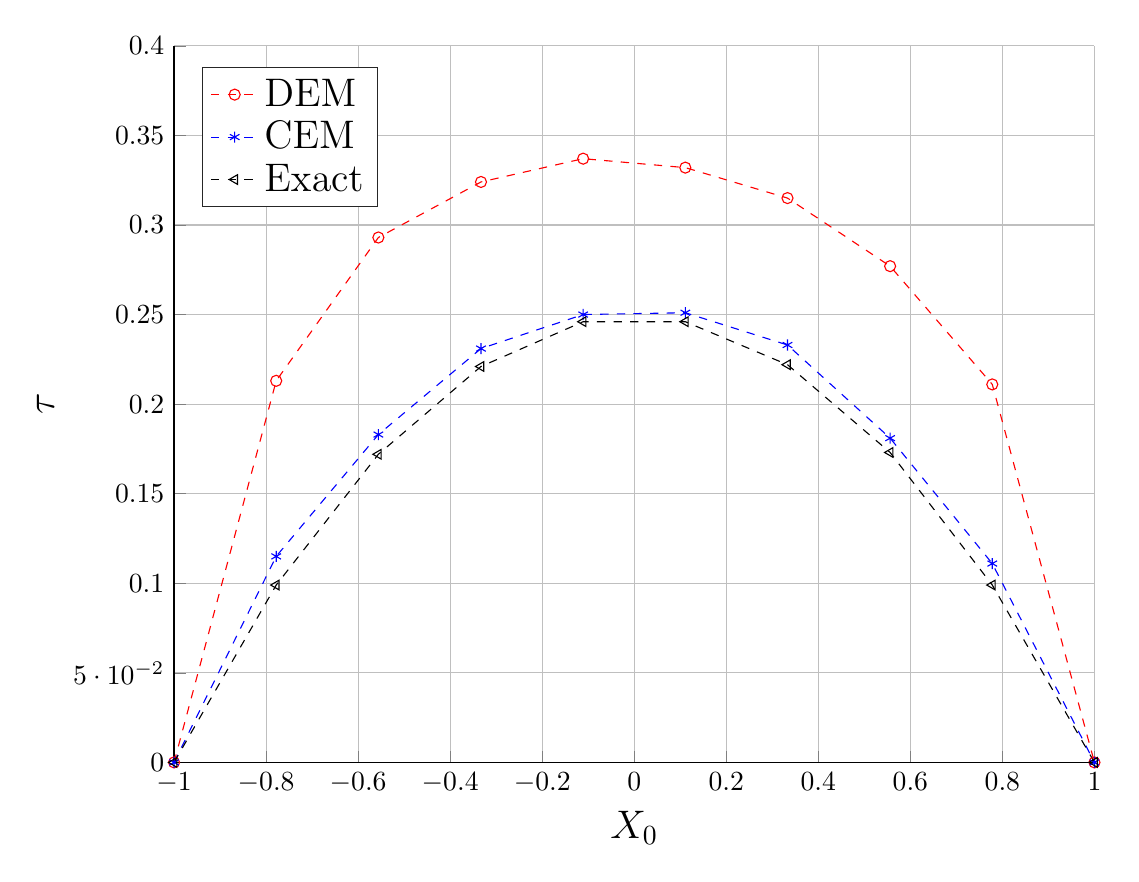 % This file was created by matlab2tikz.
%
%The latest updates can be retrieved from
%  http://www.mathworks.com/matlabcentral/fileexchange/22022-matlab2tikz-matlab2tikz
%where you can also make suggestions and rate matlab2tikz.
%
\begin{tikzpicture}

\begin{axis}[%
width=4.602in,
height=3.583in,
at={(0.772in,0.484in)},
scale only axis,
xmin=-1,
xmax=1,
xlabel={$X_0$},
xlabel style = {font = \Large},
xmajorgrids,
ymin=0,
ymax=0.4,
ylabel={$\tau$},
ylabel style = {font = \Large},
ymajorgrids,
axis background/.style={fill=white},
axis x line*=bottom,
axis y line*=left,
legend pos = north west,
legend style={legend cell align=left,align=left,draw=white!15!black,font=\Large}
]
\addplot [color=red,dashed,mark=o,mark options={solid}]
  table[row sep=crcr]{%
-1	0\\
-0.778	0.213\\
-0.556	0.293\\
-0.333	0.324\\
-0.111	0.337\\
0.111	0.332\\
0.333	0.315\\
0.556	0.277\\
0.778	0.211\\
1	0\\
};
\addlegendentry{DEM};

\addplot [color=blue,dashed,mark=asterisk,mark options={solid}]
  table[row sep=crcr]{%
-1	0\\
-0.778	0.115\\
-0.556	0.183\\
-0.333	0.231\\
-0.111	0.25\\
0.111	0.251\\
0.333	0.233\\
0.556	0.181\\
0.778	0.111\\
1	0\\
};
\addlegendentry{CEM};

\addplot [color=black,dashed,mark=triangle,mark options={solid,rotate=90}]
  table[row sep=crcr]{%
-1	0\\
-0.778	0.099\\
-0.556	0.172\\
-0.333	0.221\\
-0.111	0.246\\
0.111	0.246\\
0.333	0.222\\
0.556	0.173\\
0.778	0.099\\
1	0\\
};
\addlegendentry{Exact};

\end{axis}
\end{tikzpicture}%
